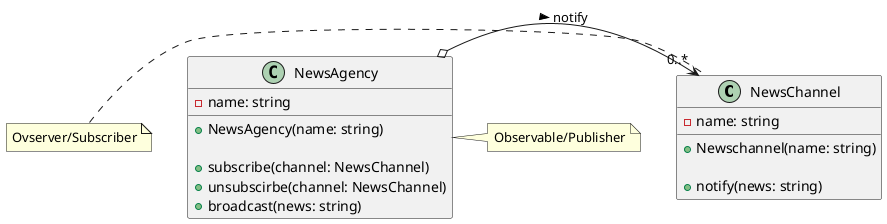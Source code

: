 @startuml observer-part-one

class NewsChannel {

    - name: string

    + Newschannel(name: string)

    + notify(news: string)
}
note left of NewsChannel: Ovserver/Subscriber


class NewsAgency {
    - name: string

    + NewsAgency(name: string)
    
    + subscribe(channel: NewsChannel)
    + unsubscirbe(channel: NewsChannel)
    + broadcast(news: string)
}
note right of NewsAgency: Observable/Publisher

NewsAgency o-right-> "0..*" NewsChannel: notify >

@enduml